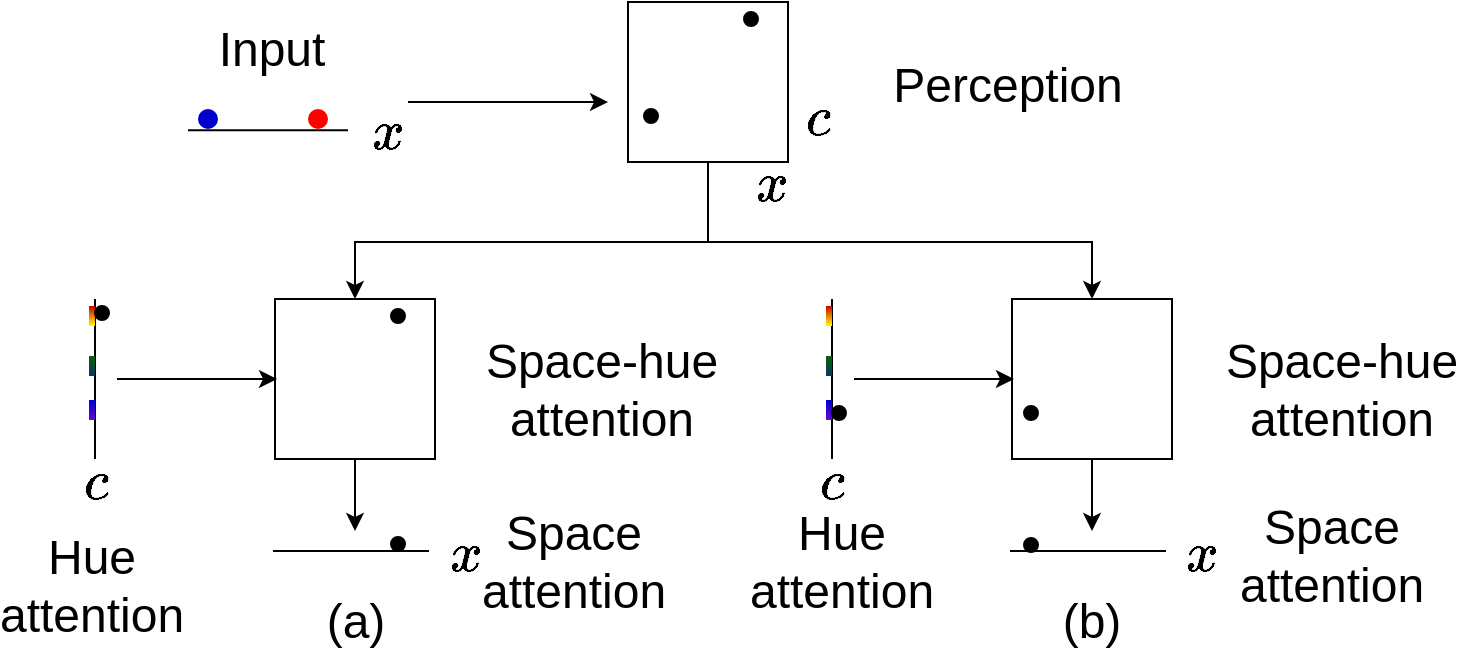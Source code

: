 <mxfile version="16.4.5" type="device"><diagram id="v_VrZD7ITycxMHBRsKKz" name="Page-1"><mxGraphModel dx="2188" dy="1108" grid="1" gridSize="10" guides="1" tooltips="1" connect="1" arrows="1" fold="1" page="1" pageScale="1" pageWidth="850" pageHeight="1100" math="1" shadow="0"><root><mxCell id="0"/><mxCell id="1" parent="0"/><mxCell id="_bo0m8H5xFxL1Oj7N9pg-73" value="" style="endArrow=none;html=1;rounded=0;entryX=0;entryY=0;entryDx=0;entryDy=0;exitX=0;exitY=1;exitDx=0;exitDy=0;startArrow=none;" parent="1" edge="1"><mxGeometry width="50" height="50" relative="1" as="geometry"><mxPoint x="56.5" y="198.5" as="sourcePoint"/><mxPoint x="56.5" y="158.5" as="targetPoint"/></mxGeometry></mxCell><mxCell id="_bo0m8H5xFxL1Oj7N9pg-74" value="" style="whiteSpace=wrap;html=1;aspect=fixed;" parent="1" vertex="1"><mxGeometry x="146.5" y="158.5" width="80" height="80" as="geometry"/></mxCell><mxCell id="_bo0m8H5xFxL1Oj7N9pg-75" value="" style="endArrow=none;html=1;rounded=0;entryX=0;entryY=0;entryDx=0;entryDy=0;exitX=0;exitY=1;exitDx=0;exitDy=0;" parent="1" edge="1"><mxGeometry width="50" height="50" relative="1" as="geometry"><mxPoint x="56.5" y="238.5" as="sourcePoint"/><mxPoint x="56.5" y="188.5" as="targetPoint"/></mxGeometry></mxCell><mxCell id="_bo0m8H5xFxL1Oj7N9pg-76" value="" style="endArrow=classic;html=1;rounded=0;exitX=1;exitY=0.5;exitDx=0;exitDy=0;entryX=0;entryY=0.5;entryDx=0;entryDy=0;" parent="1" edge="1"><mxGeometry width="50" height="50" relative="1" as="geometry"><mxPoint x="67.5" y="198.5" as="sourcePoint"/><mxPoint x="147.5" y="198.5" as="targetPoint"/></mxGeometry></mxCell><mxCell id="_bo0m8H5xFxL1Oj7N9pg-77" value="&lt;font style=&quot;font-size: 24px&quot;&gt;$$x$$&lt;/font&gt;" style="text;html=1;strokeColor=none;fillColor=none;align=center;verticalAlign=middle;whiteSpace=wrap;rounded=0;" parent="1" vertex="1"><mxGeometry x="226.5" y="274.5" width="30" height="24" as="geometry"/></mxCell><mxCell id="_bo0m8H5xFxL1Oj7N9pg-78" value="&lt;font style=&quot;font-size: 24px&quot;&gt;$$c$$&lt;/font&gt;" style="text;html=1;strokeColor=none;fillColor=none;align=center;verticalAlign=middle;whiteSpace=wrap;rounded=0;" parent="1" vertex="1"><mxGeometry x="41.5" y="238.5" width="30" height="24" as="geometry"/></mxCell><mxCell id="_bo0m8H5xFxL1Oj7N9pg-79" value="" style="rounded=0;whiteSpace=wrap;html=1;strokeColor=none;fillColor=#CC0000;gradientColor=#FFFF00;rotation=0;" parent="1" vertex="1"><mxGeometry x="53.5" y="162" width="3" height="10" as="geometry"/></mxCell><mxCell id="_bo0m8H5xFxL1Oj7N9pg-80" value="" style="rounded=0;whiteSpace=wrap;html=1;strokeColor=none;fillColor=#006600;gradientColor=#0E3466;rotation=0;" parent="1" vertex="1"><mxGeometry x="53.5" y="187" width="3" height="10" as="geometry"/></mxCell><mxCell id="_bo0m8H5xFxL1Oj7N9pg-81" value="" style="rounded=0;whiteSpace=wrap;html=1;strokeColor=none;fillColor=#0000CC;gradientColor=#5E0ACC;rotation=0;" parent="1" vertex="1"><mxGeometry x="53.5" y="209" width="3" height="10" as="geometry"/></mxCell><mxCell id="_bo0m8H5xFxL1Oj7N9pg-82" value="" style="endArrow=none;html=1;rounded=0;entryX=0;entryY=0;entryDx=0;entryDy=0;" parent="1" edge="1"><mxGeometry width="50" height="50" relative="1" as="geometry"><mxPoint x="223.5" y="284.5" as="sourcePoint"/><mxPoint x="145.5" y="284.5" as="targetPoint"/></mxGeometry></mxCell><mxCell id="_bo0m8H5xFxL1Oj7N9pg-83" value="" style="endArrow=none;html=1;rounded=0;entryX=0.5;entryY=1;entryDx=0;entryDy=0;startArrow=classic;startFill=1;endFill=0;" parent="1" target="_bo0m8H5xFxL1Oj7N9pg-74" edge="1"><mxGeometry width="50" height="50" relative="1" as="geometry"><mxPoint x="186.5" y="274.5" as="sourcePoint"/><mxPoint x="144.5" y="314.5" as="targetPoint"/></mxGeometry></mxCell><mxCell id="_bo0m8H5xFxL1Oj7N9pg-84" value="" style="ellipse;whiteSpace=wrap;html=1;aspect=fixed;fillColor=#000000;" parent="1" vertex="1"><mxGeometry x="56.5" y="162" width="7" height="7" as="geometry"/></mxCell><mxCell id="_bo0m8H5xFxL1Oj7N9pg-89" value="" style="ellipse;whiteSpace=wrap;html=1;aspect=fixed;fillColor=#000000;" parent="1" vertex="1"><mxGeometry x="204.5" y="163.5" width="7" height="7" as="geometry"/></mxCell><mxCell id="_bo0m8H5xFxL1Oj7N9pg-91" value="" style="ellipse;whiteSpace=wrap;html=1;aspect=fixed;fillColor=#000000;" parent="1" vertex="1"><mxGeometry x="204.5" y="277.5" width="7" height="7" as="geometry"/></mxCell><mxCell id="_bo0m8H5xFxL1Oj7N9pg-92" value="" style="endArrow=none;html=1;rounded=0;entryX=0;entryY=0;entryDx=0;entryDy=0;exitX=0;exitY=1;exitDx=0;exitDy=0;startArrow=none;" parent="1" edge="1"><mxGeometry width="50" height="50" relative="1" as="geometry"><mxPoint x="425" y="198.5" as="sourcePoint"/><mxPoint x="425" y="158.5" as="targetPoint"/></mxGeometry></mxCell><mxCell id="_bo0m8H5xFxL1Oj7N9pg-93" value="" style="whiteSpace=wrap;html=1;aspect=fixed;" parent="1" vertex="1"><mxGeometry x="515" y="158.5" width="80" height="80" as="geometry"/></mxCell><mxCell id="_bo0m8H5xFxL1Oj7N9pg-94" value="" style="endArrow=none;html=1;rounded=0;entryX=0;entryY=0;entryDx=0;entryDy=0;exitX=0;exitY=1;exitDx=0;exitDy=0;" parent="1" edge="1"><mxGeometry width="50" height="50" relative="1" as="geometry"><mxPoint x="425" y="238.5" as="sourcePoint"/><mxPoint x="425" y="188.5" as="targetPoint"/></mxGeometry></mxCell><mxCell id="_bo0m8H5xFxL1Oj7N9pg-95" value="" style="endArrow=classic;html=1;rounded=0;exitX=1;exitY=0.5;exitDx=0;exitDy=0;entryX=0;entryY=0.5;entryDx=0;entryDy=0;" parent="1" edge="1"><mxGeometry width="50" height="50" relative="1" as="geometry"><mxPoint x="436" y="198.5" as="sourcePoint"/><mxPoint x="516" y="198.5" as="targetPoint"/></mxGeometry></mxCell><mxCell id="_bo0m8H5xFxL1Oj7N9pg-96" value="&lt;font style=&quot;font-size: 24px&quot;&gt;$$x$$&lt;/font&gt;" style="text;html=1;strokeColor=none;fillColor=none;align=center;verticalAlign=middle;whiteSpace=wrap;rounded=0;" parent="1" vertex="1"><mxGeometry x="595" y="274.5" width="30" height="24" as="geometry"/></mxCell><mxCell id="_bo0m8H5xFxL1Oj7N9pg-97" value="&lt;font style=&quot;font-size: 24px&quot;&gt;$$c$$&lt;/font&gt;" style="text;html=1;strokeColor=none;fillColor=none;align=center;verticalAlign=middle;whiteSpace=wrap;rounded=0;" parent="1" vertex="1"><mxGeometry x="410" y="238.5" width="30" height="24" as="geometry"/></mxCell><mxCell id="_bo0m8H5xFxL1Oj7N9pg-98" value="" style="rounded=0;whiteSpace=wrap;html=1;strokeColor=none;fillColor=#CC0000;gradientColor=#FFFF00;rotation=0;" parent="1" vertex="1"><mxGeometry x="422" y="162" width="3" height="10" as="geometry"/></mxCell><mxCell id="_bo0m8H5xFxL1Oj7N9pg-99" value="" style="rounded=0;whiteSpace=wrap;html=1;strokeColor=none;fillColor=#006600;gradientColor=#0E3466;rotation=0;" parent="1" vertex="1"><mxGeometry x="422" y="187" width="3" height="10" as="geometry"/></mxCell><mxCell id="_bo0m8H5xFxL1Oj7N9pg-100" value="" style="rounded=0;whiteSpace=wrap;html=1;strokeColor=none;fillColor=#0000CC;gradientColor=#5E0ACC;rotation=0;" parent="1" vertex="1"><mxGeometry x="422" y="209" width="3" height="10" as="geometry"/></mxCell><mxCell id="_bo0m8H5xFxL1Oj7N9pg-101" value="" style="endArrow=none;html=1;rounded=0;entryX=0;entryY=0;entryDx=0;entryDy=0;" parent="1" edge="1"><mxGeometry width="50" height="50" relative="1" as="geometry"><mxPoint x="592" y="284.5" as="sourcePoint"/><mxPoint x="514" y="284.5" as="targetPoint"/></mxGeometry></mxCell><mxCell id="_bo0m8H5xFxL1Oj7N9pg-102" value="" style="endArrow=none;html=1;rounded=0;entryX=0.5;entryY=1;entryDx=0;entryDy=0;startArrow=classic;startFill=1;endFill=0;" parent="1" target="_bo0m8H5xFxL1Oj7N9pg-93" edge="1"><mxGeometry width="50" height="50" relative="1" as="geometry"><mxPoint x="555" y="274.5" as="sourcePoint"/><mxPoint x="513" y="314.5" as="targetPoint"/></mxGeometry></mxCell><mxCell id="_bo0m8H5xFxL1Oj7N9pg-103" value="" style="ellipse;whiteSpace=wrap;html=1;aspect=fixed;fillColor=#000000;" parent="1" vertex="1"><mxGeometry x="425" y="212" width="7" height="7" as="geometry"/></mxCell><mxCell id="_bo0m8H5xFxL1Oj7N9pg-104" value="" style="ellipse;whiteSpace=wrap;html=1;aspect=fixed;fillColor=#000000;" parent="1" vertex="1"><mxGeometry x="521" y="212" width="7" height="7" as="geometry"/></mxCell><mxCell id="_bo0m8H5xFxL1Oj7N9pg-105" value="" style="ellipse;whiteSpace=wrap;html=1;aspect=fixed;fillColor=#000000;" parent="1" vertex="1"><mxGeometry x="521" y="278" width="7" height="7" as="geometry"/></mxCell><mxCell id="_bo0m8H5xFxL1Oj7N9pg-122" style="edgeStyle=orthogonalEdgeStyle;rounded=0;orthogonalLoop=1;jettySize=auto;html=1;exitX=0.25;exitY=1;exitDx=0;exitDy=0;entryX=0.5;entryY=0;entryDx=0;entryDy=0;startArrow=none;startFill=0;endArrow=classic;endFill=1;" parent="1" source="_bo0m8H5xFxL1Oj7N9pg-107" target="_bo0m8H5xFxL1Oj7N9pg-74" edge="1"><mxGeometry relative="1" as="geometry"><Array as="points"><mxPoint x="363" y="90"/><mxPoint x="363" y="130"/><mxPoint x="186" y="130"/></Array></mxGeometry></mxCell><mxCell id="_bo0m8H5xFxL1Oj7N9pg-123" style="edgeStyle=orthogonalEdgeStyle;rounded=0;orthogonalLoop=1;jettySize=auto;html=1;exitX=0.25;exitY=1;exitDx=0;exitDy=0;entryX=0.5;entryY=0;entryDx=0;entryDy=0;startArrow=none;startFill=0;endArrow=classic;endFill=1;" parent="1" source="_bo0m8H5xFxL1Oj7N9pg-107" target="_bo0m8H5xFxL1Oj7N9pg-93" edge="1"><mxGeometry relative="1" as="geometry"><Array as="points"><mxPoint x="363" y="90"/><mxPoint x="363" y="130"/><mxPoint x="555" y="130"/></Array></mxGeometry></mxCell><mxCell id="_bo0m8H5xFxL1Oj7N9pg-107" value="" style="whiteSpace=wrap;html=1;aspect=fixed;" parent="1" vertex="1"><mxGeometry x="323" y="10" width="80" height="80" as="geometry"/></mxCell><mxCell id="_bo0m8H5xFxL1Oj7N9pg-110" value="" style="ellipse;whiteSpace=wrap;html=1;aspect=fixed;fillColor=#000000;" parent="1" vertex="1"><mxGeometry x="331" y="63.5" width="7" height="7" as="geometry"/></mxCell><mxCell id="_bo0m8H5xFxL1Oj7N9pg-111" value="" style="ellipse;whiteSpace=wrap;html=1;aspect=fixed;fillColor=#000000;" parent="1" vertex="1"><mxGeometry x="381" y="15" width="7" height="7" as="geometry"/></mxCell><mxCell id="_bo0m8H5xFxL1Oj7N9pg-112" value="&lt;font style=&quot;font-size: 24px&quot;&gt;$$x$$&lt;/font&gt;" style="text;html=1;strokeColor=none;fillColor=none;align=center;verticalAlign=middle;whiteSpace=wrap;rounded=0;" parent="1" vertex="1"><mxGeometry x="380" y="90" width="30" height="24" as="geometry"/></mxCell><mxCell id="_bo0m8H5xFxL1Oj7N9pg-113" value="&lt;font style=&quot;font-size: 24px&quot;&gt;$$c$$&lt;/font&gt;" style="text;html=1;strokeColor=none;fillColor=none;align=center;verticalAlign=middle;whiteSpace=wrap;rounded=0;" parent="1" vertex="1"><mxGeometry x="403" y="56.5" width="30" height="24" as="geometry"/></mxCell><mxCell id="_bo0m8H5xFxL1Oj7N9pg-115" value="" style="endArrow=none;html=1;rounded=0;entryX=1;entryY=1;entryDx=0;entryDy=0;" parent="1" edge="1"><mxGeometry width="50" height="50" relative="1" as="geometry"><mxPoint x="103" y="74.17" as="sourcePoint"/><mxPoint x="183" y="74.17" as="targetPoint"/></mxGeometry></mxCell><mxCell id="_bo0m8H5xFxL1Oj7N9pg-116" value="" style="ellipse;whiteSpace=wrap;html=1;aspect=fixed;fillColor=#FF0000;strokeColor=none;" parent="1" vertex="1"><mxGeometry x="163" y="63.5" width="10" height="10" as="geometry"/></mxCell><mxCell id="_bo0m8H5xFxL1Oj7N9pg-117" value="" style="ellipse;whiteSpace=wrap;html=1;aspect=fixed;fillColor=#0000CC;strokeColor=none;" parent="1" vertex="1"><mxGeometry x="108" y="63.5" width="10" height="10" as="geometry"/></mxCell><mxCell id="_bo0m8H5xFxL1Oj7N9pg-119" value="&lt;font style=&quot;font-size: 24px&quot;&gt;$$x$$&lt;/font&gt;" style="text;html=1;strokeColor=none;fillColor=none;align=center;verticalAlign=middle;whiteSpace=wrap;rounded=0;" parent="1" vertex="1"><mxGeometry x="188" y="63.5" width="30" height="24" as="geometry"/></mxCell><mxCell id="_bo0m8H5xFxL1Oj7N9pg-120" value="" style="endArrow=classic;html=1;rounded=0;" parent="1" edge="1"><mxGeometry width="50" height="50" relative="1" as="geometry"><mxPoint x="213" y="60" as="sourcePoint"/><mxPoint x="313" y="60" as="targetPoint"/></mxGeometry></mxCell><mxCell id="_bo0m8H5xFxL1Oj7N9pg-125" value="&lt;font style=&quot;font-size: 24px&quot;&gt;Perception&lt;/font&gt;" style="text;html=1;strokeColor=none;fillColor=none;align=center;verticalAlign=middle;whiteSpace=wrap;rounded=0;" parent="1" vertex="1"><mxGeometry x="498" y="39.5" width="30" height="24" as="geometry"/></mxCell><mxCell id="_bo0m8H5xFxL1Oj7N9pg-127" value="&lt;font style=&quot;font-size: 24px&quot;&gt;Input&lt;/font&gt;" style="text;html=1;strokeColor=none;fillColor=none;align=center;verticalAlign=middle;whiteSpace=wrap;rounded=0;" parent="1" vertex="1"><mxGeometry x="130" y="22" width="30" height="24" as="geometry"/></mxCell><mxCell id="_bo0m8H5xFxL1Oj7N9pg-130" value="&lt;font style=&quot;font-size: 24px&quot;&gt;(a)&lt;/font&gt;" style="text;html=1;strokeColor=none;fillColor=none;align=center;verticalAlign=middle;whiteSpace=wrap;rounded=0;" parent="1" vertex="1"><mxGeometry x="171.5" y="307.5" width="30" height="24" as="geometry"/></mxCell><mxCell id="_bo0m8H5xFxL1Oj7N9pg-131" value="&lt;font style=&quot;font-size: 24px&quot;&gt;(b)&lt;/font&gt;" style="text;html=1;strokeColor=none;fillColor=none;align=center;verticalAlign=middle;whiteSpace=wrap;rounded=0;" parent="1" vertex="1"><mxGeometry x="540" y="307.5" width="30" height="24" as="geometry"/></mxCell><mxCell id="WR7pK9NtMJ1B29Aa9Hk0-1" value="&lt;font style=&quot;font-size: 24px&quot;&gt;Hue attention&lt;br&gt;&lt;/font&gt;" style="text;html=1;strokeColor=none;fillColor=none;align=center;verticalAlign=middle;whiteSpace=wrap;rounded=0;" vertex="1" parent="1"><mxGeometry x="40" y="290" width="30" height="24" as="geometry"/></mxCell><mxCell id="WR7pK9NtMJ1B29Aa9Hk0-2" value="&lt;font style=&quot;font-size: 24px&quot;&gt;Space-hue attention&lt;br&gt;&lt;/font&gt;" style="text;html=1;strokeColor=none;fillColor=none;align=center;verticalAlign=middle;whiteSpace=wrap;rounded=0;" vertex="1" parent="1"><mxGeometry x="240" y="191.5" width="140" height="24" as="geometry"/></mxCell><mxCell id="WR7pK9NtMJ1B29Aa9Hk0-3" value="&lt;font style=&quot;font-size: 24px&quot;&gt;Hue attention&lt;br&gt;&lt;/font&gt;" style="text;html=1;strokeColor=none;fillColor=none;align=center;verticalAlign=middle;whiteSpace=wrap;rounded=0;" vertex="1" parent="1"><mxGeometry x="415" y="278" width="30" height="24" as="geometry"/></mxCell><mxCell id="WR7pK9NtMJ1B29Aa9Hk0-4" value="&lt;font style=&quot;font-size: 24px&quot;&gt;Space-hue attention&lt;br&gt;&lt;/font&gt;" style="text;html=1;strokeColor=none;fillColor=none;align=center;verticalAlign=middle;whiteSpace=wrap;rounded=0;" vertex="1" parent="1"><mxGeometry x="610" y="191.5" width="140" height="24" as="geometry"/></mxCell><mxCell id="WR7pK9NtMJ1B29Aa9Hk0-5" value="&lt;font style=&quot;font-size: 24px&quot;&gt;Space attention&lt;br&gt;&lt;/font&gt;" style="text;html=1;strokeColor=none;fillColor=none;align=center;verticalAlign=middle;whiteSpace=wrap;rounded=0;" vertex="1" parent="1"><mxGeometry x="281" y="278" width="30" height="24" as="geometry"/></mxCell><mxCell id="WR7pK9NtMJ1B29Aa9Hk0-6" value="&lt;font style=&quot;font-size: 24px&quot;&gt;Space attention&lt;br&gt;&lt;/font&gt;" style="text;html=1;strokeColor=none;fillColor=none;align=center;verticalAlign=middle;whiteSpace=wrap;rounded=0;" vertex="1" parent="1"><mxGeometry x="660" y="274.5" width="30" height="24" as="geometry"/></mxCell></root></mxGraphModel></diagram></mxfile>